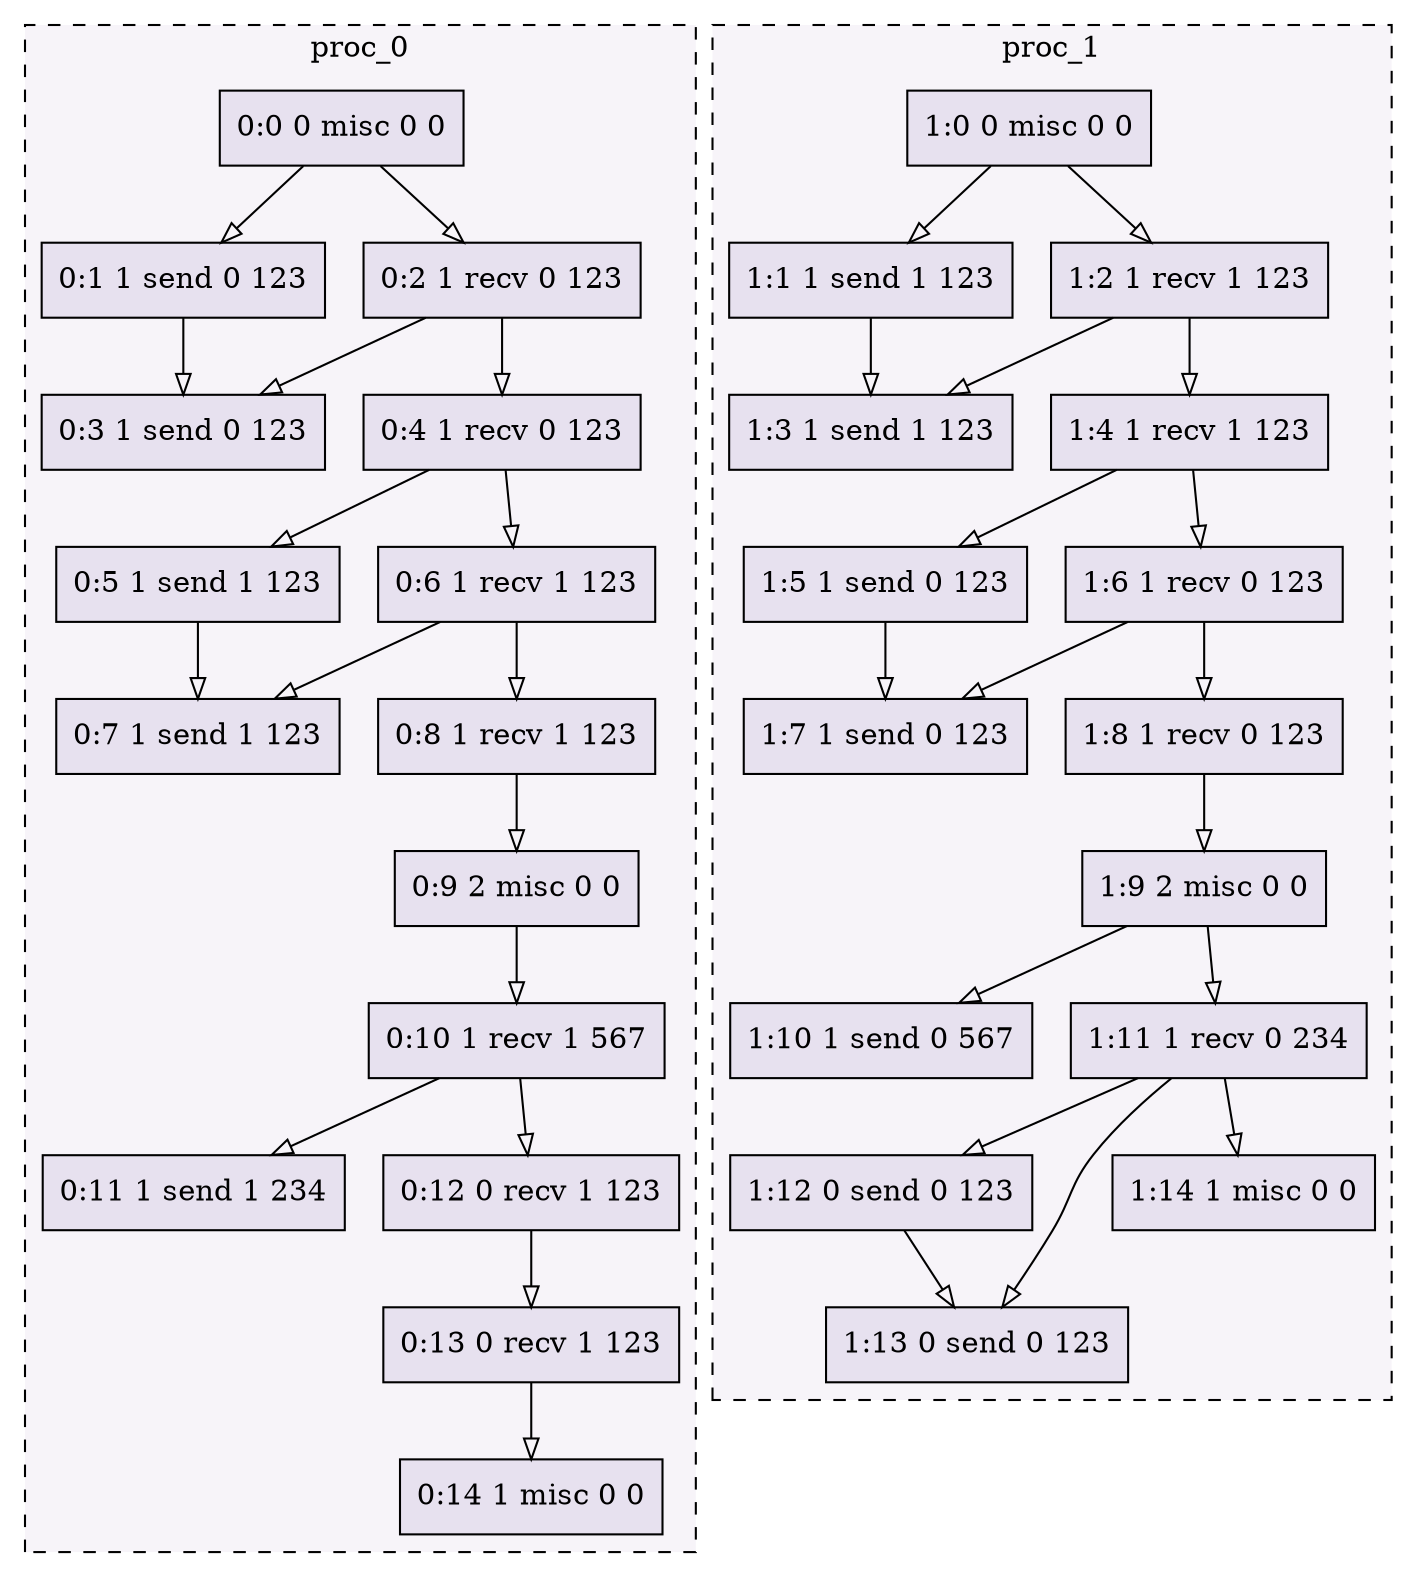 digraph{node[shape=record style=filled colorscheme=purd9 fillcolor=2];subgraph cluster0{style=dashed;colorscheme=purd9;bgcolor=1;edge[arrowhead=empty];label=proc_0;0[label="0:0 0 misc 0 0"];1[label="0:1 1 send 0 123"];2[label="0:2 1 recv 0 123"];3[label="0:3 1 send 0 123"];4[label="0:4 1 recv 0 123"];5[label="0:5 1 send 1 123"];6[label="0:6 1 recv 1 123"];7[label="0:7 1 send 1 123"];8[label="0:8 1 recv 1 123"];9[label="0:9 2 misc 0 0"];10[label="0:10 1 recv 1 567"];11[label="0:11 1 send 1 234"];12[label="0:12 0 recv 1 123"];13[label="0:13 0 recv 1 123"];14[label="0:14 1 misc 0 0"];0->1;0->2;2->3;1->3;2->4;4->5;4->6;6->7;5->7;6->8;8->9;9->10;10->11;10->12;12->13;13->14;}subgraph cluster1{style=dashed;colorscheme=purd9;bgcolor=1;edge[arrowhead=empty];label=proc_1;15[label="1:0 0 misc 0 0"];16[label="1:1 1 send 1 123"];17[label="1:2 1 recv 1 123"];18[label="1:3 1 send 1 123"];19[label="1:4 1 recv 1 123"];20[label="1:5 1 send 0 123"];21[label="1:6 1 recv 0 123"];22[label="1:7 1 send 0 123"];23[label="1:8 1 recv 0 123"];24[label="1:9 2 misc 0 0"];25[label="1:10 1 send 0 567"];26[label="1:11 1 recv 0 234"];27[label="1:12 0 send 0 123"];28[label="1:13 0 send 0 123"];29[label="1:14 1 misc 0 0"];15->16;15->17;17->18;16->18;17->19;19->20;19->21;21->22;20->22;21->23;23->24;24->25;24->26;26->27;27->28;26->28;26->29;}}
